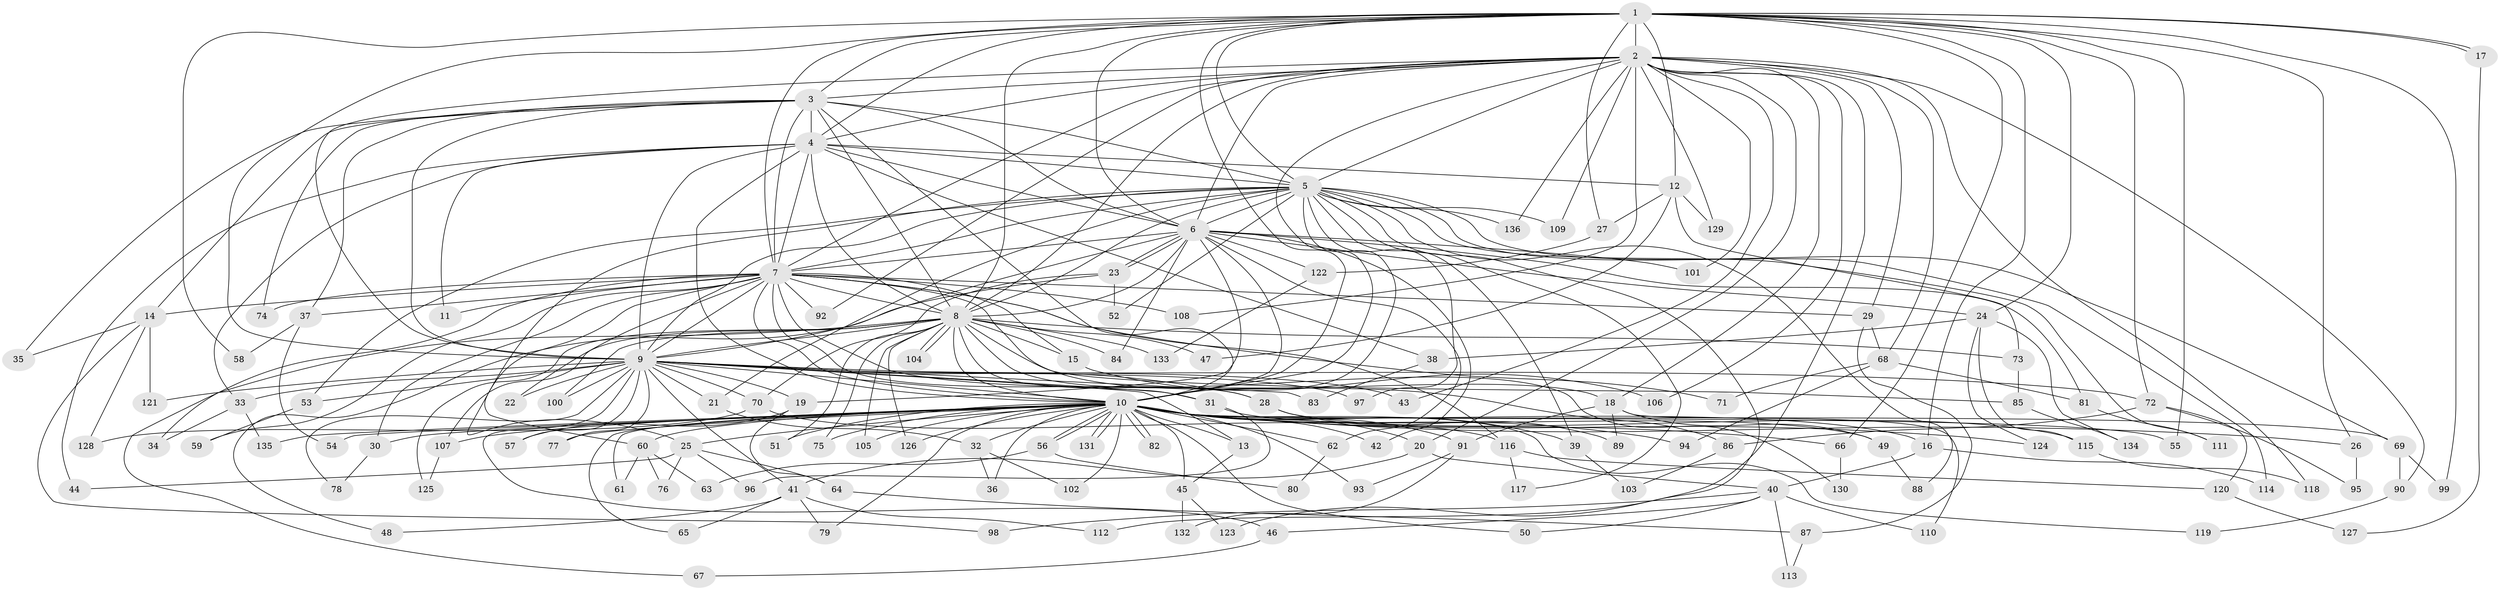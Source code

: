 // Generated by graph-tools (version 1.1) at 2025/44/03/09/25 04:44:09]
// undirected, 136 vertices, 297 edges
graph export_dot {
graph [start="1"]
  node [color=gray90,style=filled];
  1;
  2;
  3;
  4;
  5;
  6;
  7;
  8;
  9;
  10;
  11;
  12;
  13;
  14;
  15;
  16;
  17;
  18;
  19;
  20;
  21;
  22;
  23;
  24;
  25;
  26;
  27;
  28;
  29;
  30;
  31;
  32;
  33;
  34;
  35;
  36;
  37;
  38;
  39;
  40;
  41;
  42;
  43;
  44;
  45;
  46;
  47;
  48;
  49;
  50;
  51;
  52;
  53;
  54;
  55;
  56;
  57;
  58;
  59;
  60;
  61;
  62;
  63;
  64;
  65;
  66;
  67;
  68;
  69;
  70;
  71;
  72;
  73;
  74;
  75;
  76;
  77;
  78;
  79;
  80;
  81;
  82;
  83;
  84;
  85;
  86;
  87;
  88;
  89;
  90;
  91;
  92;
  93;
  94;
  95;
  96;
  97;
  98;
  99;
  100;
  101;
  102;
  103;
  104;
  105;
  106;
  107;
  108;
  109;
  110;
  111;
  112;
  113;
  114;
  115;
  116;
  117;
  118;
  119;
  120;
  121;
  122;
  123;
  124;
  125;
  126;
  127;
  128;
  129;
  130;
  131;
  132;
  133;
  134;
  135;
  136;
  1 -- 2;
  1 -- 3;
  1 -- 4;
  1 -- 5;
  1 -- 6;
  1 -- 7;
  1 -- 8;
  1 -- 9;
  1 -- 10;
  1 -- 12;
  1 -- 16;
  1 -- 17;
  1 -- 17;
  1 -- 24;
  1 -- 26;
  1 -- 27;
  1 -- 55;
  1 -- 58;
  1 -- 66;
  1 -- 72;
  1 -- 99;
  2 -- 3;
  2 -- 4;
  2 -- 5;
  2 -- 6;
  2 -- 7;
  2 -- 8;
  2 -- 9;
  2 -- 10;
  2 -- 18;
  2 -- 20;
  2 -- 29;
  2 -- 43;
  2 -- 68;
  2 -- 90;
  2 -- 92;
  2 -- 101;
  2 -- 106;
  2 -- 108;
  2 -- 109;
  2 -- 112;
  2 -- 118;
  2 -- 129;
  2 -- 136;
  3 -- 4;
  3 -- 5;
  3 -- 6;
  3 -- 7;
  3 -- 8;
  3 -- 9;
  3 -- 10;
  3 -- 14;
  3 -- 35;
  3 -- 37;
  3 -- 74;
  4 -- 5;
  4 -- 6;
  4 -- 7;
  4 -- 8;
  4 -- 9;
  4 -- 10;
  4 -- 11;
  4 -- 12;
  4 -- 33;
  4 -- 38;
  4 -- 44;
  5 -- 6;
  5 -- 7;
  5 -- 8;
  5 -- 9;
  5 -- 10;
  5 -- 21;
  5 -- 25;
  5 -- 39;
  5 -- 52;
  5 -- 53;
  5 -- 69;
  5 -- 88;
  5 -- 97;
  5 -- 109;
  5 -- 111;
  5 -- 114;
  5 -- 117;
  5 -- 123;
  5 -- 136;
  6 -- 7;
  6 -- 8;
  6 -- 9;
  6 -- 10;
  6 -- 19;
  6 -- 23;
  6 -- 23;
  6 -- 24;
  6 -- 42;
  6 -- 62;
  6 -- 81;
  6 -- 84;
  6 -- 101;
  6 -- 122;
  7 -- 8;
  7 -- 9;
  7 -- 10;
  7 -- 11;
  7 -- 14;
  7 -- 15;
  7 -- 18;
  7 -- 22;
  7 -- 28;
  7 -- 29;
  7 -- 30;
  7 -- 34;
  7 -- 37;
  7 -- 59;
  7 -- 60;
  7 -- 71;
  7 -- 74;
  7 -- 86;
  7 -- 92;
  7 -- 108;
  7 -- 116;
  8 -- 9;
  8 -- 10;
  8 -- 15;
  8 -- 31;
  8 -- 47;
  8 -- 51;
  8 -- 67;
  8 -- 73;
  8 -- 75;
  8 -- 84;
  8 -- 85;
  8 -- 100;
  8 -- 104;
  8 -- 104;
  8 -- 105;
  8 -- 107;
  8 -- 125;
  8 -- 126;
  8 -- 130;
  8 -- 133;
  9 -- 10;
  9 -- 13;
  9 -- 19;
  9 -- 21;
  9 -- 22;
  9 -- 28;
  9 -- 31;
  9 -- 33;
  9 -- 41;
  9 -- 43;
  9 -- 46;
  9 -- 53;
  9 -- 57;
  9 -- 70;
  9 -- 72;
  9 -- 77;
  9 -- 78;
  9 -- 83;
  9 -- 97;
  9 -- 100;
  9 -- 121;
  10 -- 13;
  10 -- 16;
  10 -- 20;
  10 -- 25;
  10 -- 26;
  10 -- 30;
  10 -- 32;
  10 -- 36;
  10 -- 39;
  10 -- 42;
  10 -- 45;
  10 -- 50;
  10 -- 51;
  10 -- 54;
  10 -- 55;
  10 -- 56;
  10 -- 56;
  10 -- 60;
  10 -- 61;
  10 -- 62;
  10 -- 65;
  10 -- 66;
  10 -- 69;
  10 -- 75;
  10 -- 77;
  10 -- 79;
  10 -- 82;
  10 -- 82;
  10 -- 91;
  10 -- 93;
  10 -- 94;
  10 -- 102;
  10 -- 105;
  10 -- 107;
  10 -- 119;
  10 -- 124;
  10 -- 126;
  10 -- 131;
  10 -- 131;
  10 -- 135;
  12 -- 27;
  12 -- 47;
  12 -- 73;
  12 -- 129;
  13 -- 45;
  14 -- 35;
  14 -- 98;
  14 -- 121;
  14 -- 128;
  15 -- 106;
  16 -- 40;
  16 -- 114;
  17 -- 127;
  18 -- 49;
  18 -- 89;
  18 -- 91;
  18 -- 110;
  19 -- 57;
  19 -- 64;
  20 -- 40;
  20 -- 41;
  21 -- 32;
  23 -- 48;
  23 -- 52;
  23 -- 70;
  24 -- 38;
  24 -- 115;
  24 -- 124;
  24 -- 134;
  25 -- 44;
  25 -- 64;
  25 -- 76;
  25 -- 96;
  26 -- 95;
  27 -- 122;
  28 -- 89;
  28 -- 115;
  29 -- 68;
  29 -- 87;
  30 -- 78;
  31 -- 49;
  31 -- 96;
  32 -- 36;
  32 -- 102;
  33 -- 34;
  33 -- 135;
  37 -- 54;
  37 -- 58;
  38 -- 83;
  39 -- 103;
  40 -- 46;
  40 -- 50;
  40 -- 98;
  40 -- 110;
  40 -- 113;
  41 -- 48;
  41 -- 65;
  41 -- 79;
  41 -- 112;
  45 -- 123;
  45 -- 132;
  46 -- 67;
  49 -- 88;
  53 -- 59;
  56 -- 63;
  56 -- 80;
  60 -- 61;
  60 -- 63;
  60 -- 76;
  62 -- 80;
  64 -- 87;
  66 -- 130;
  68 -- 71;
  68 -- 81;
  68 -- 94;
  69 -- 90;
  69 -- 99;
  70 -- 116;
  70 -- 128;
  72 -- 86;
  72 -- 95;
  72 -- 120;
  73 -- 85;
  81 -- 111;
  85 -- 134;
  86 -- 103;
  87 -- 113;
  90 -- 119;
  91 -- 93;
  91 -- 132;
  107 -- 125;
  115 -- 118;
  116 -- 117;
  116 -- 120;
  120 -- 127;
  122 -- 133;
}
